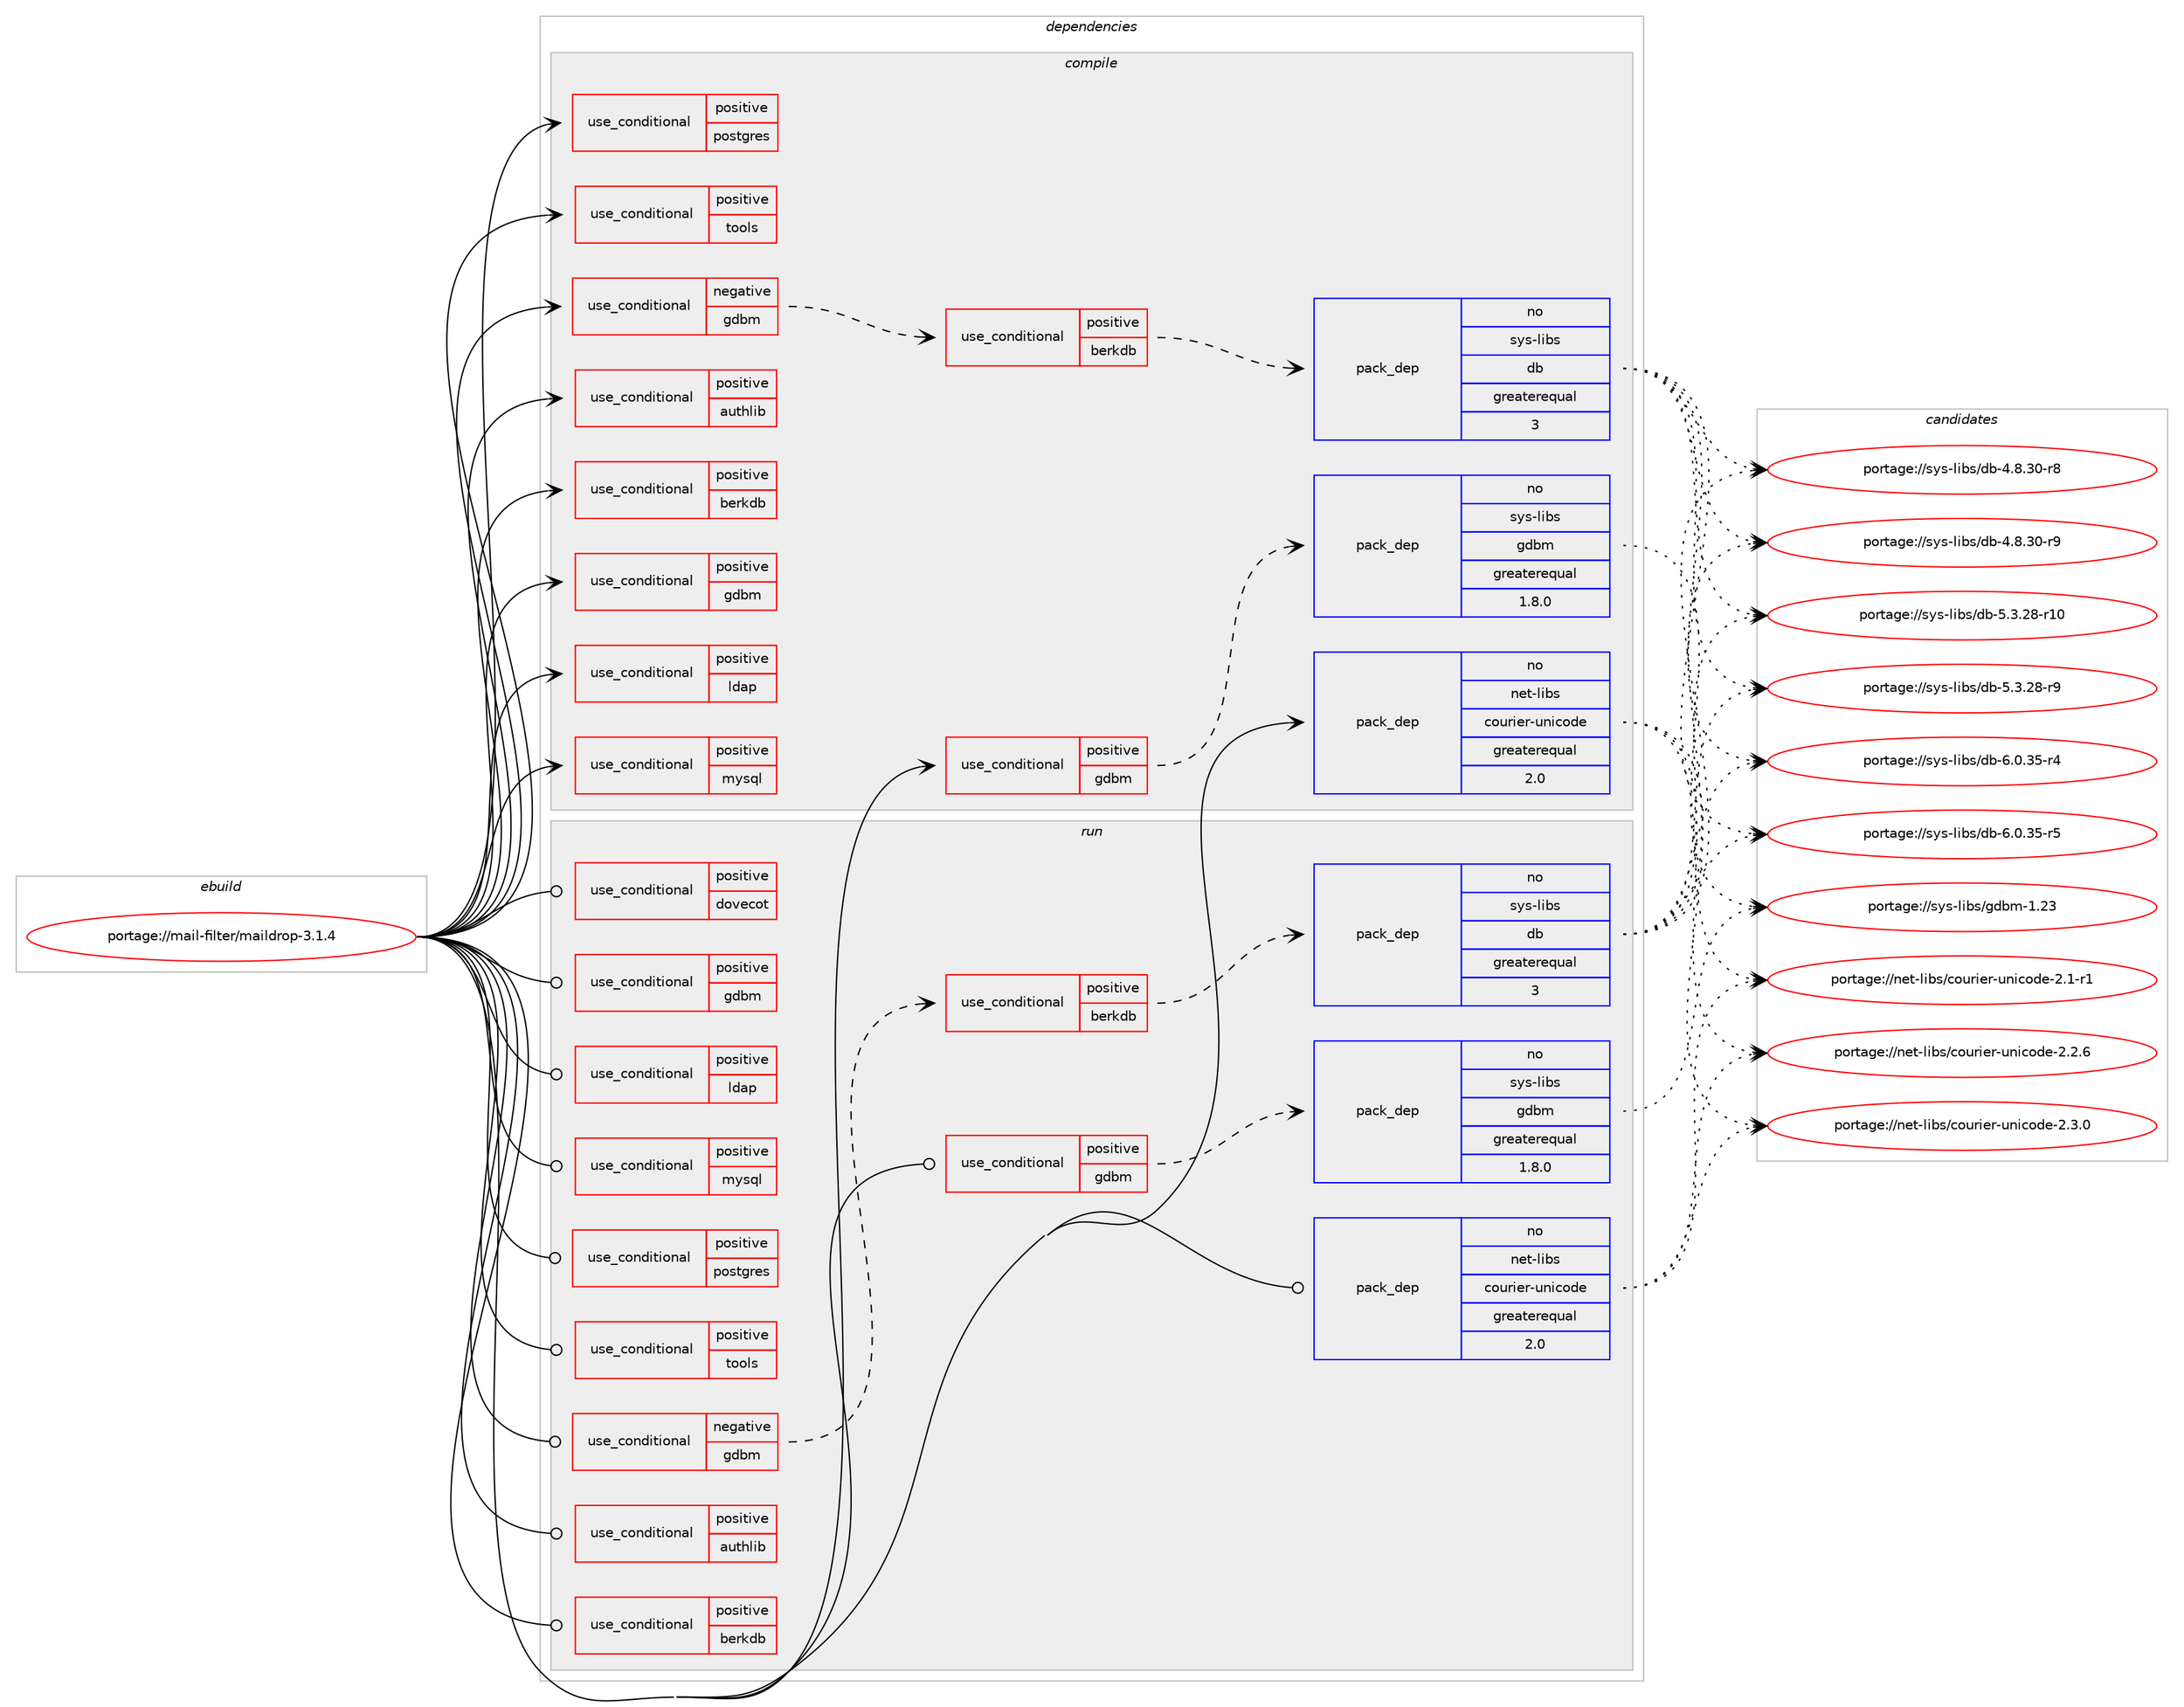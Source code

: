 digraph prolog {

# *************
# Graph options
# *************

newrank=true;
concentrate=true;
compound=true;
graph [rankdir=LR,fontname=Helvetica,fontsize=10,ranksep=1.5];#, ranksep=2.5, nodesep=0.2];
edge  [arrowhead=vee];
node  [fontname=Helvetica,fontsize=10];

# **********
# The ebuild
# **********

subgraph cluster_leftcol {
color=gray;
rank=same;
label=<<i>ebuild</i>>;
id [label="portage://mail-filter/maildrop-3.1.4", color=red, width=4, href="../mail-filter/maildrop-3.1.4.svg"];
}

# ****************
# The dependencies
# ****************

subgraph cluster_midcol {
color=gray;
label=<<i>dependencies</i>>;
subgraph cluster_compile {
fillcolor="#eeeeee";
style=filled;
label=<<i>compile</i>>;
subgraph cond68501 {
dependency146371 [label=<<TABLE BORDER="0" CELLBORDER="1" CELLSPACING="0" CELLPADDING="4"><TR><TD ROWSPAN="3" CELLPADDING="10">use_conditional</TD></TR><TR><TD>negative</TD></TR><TR><TD>gdbm</TD></TR></TABLE>>, shape=none, color=red];
subgraph cond68502 {
dependency146372 [label=<<TABLE BORDER="0" CELLBORDER="1" CELLSPACING="0" CELLPADDING="4"><TR><TD ROWSPAN="3" CELLPADDING="10">use_conditional</TD></TR><TR><TD>positive</TD></TR><TR><TD>berkdb</TD></TR></TABLE>>, shape=none, color=red];
subgraph pack75641 {
dependency146373 [label=<<TABLE BORDER="0" CELLBORDER="1" CELLSPACING="0" CELLPADDING="4" WIDTH="220"><TR><TD ROWSPAN="6" CELLPADDING="30">pack_dep</TD></TR><TR><TD WIDTH="110">no</TD></TR><TR><TD>sys-libs</TD></TR><TR><TD>db</TD></TR><TR><TD>greaterequal</TD></TR><TR><TD>3</TD></TR></TABLE>>, shape=none, color=blue];
}
dependency146372:e -> dependency146373:w [weight=20,style="dashed",arrowhead="vee"];
}
dependency146371:e -> dependency146372:w [weight=20,style="dashed",arrowhead="vee"];
}
id:e -> dependency146371:w [weight=20,style="solid",arrowhead="vee"];
subgraph cond68503 {
dependency146374 [label=<<TABLE BORDER="0" CELLBORDER="1" CELLSPACING="0" CELLPADDING="4"><TR><TD ROWSPAN="3" CELLPADDING="10">use_conditional</TD></TR><TR><TD>positive</TD></TR><TR><TD>authlib</TD></TR></TABLE>>, shape=none, color=red];
# *** BEGIN UNKNOWN DEPENDENCY TYPE (TODO) ***
# dependency146374 -> package_dependency(portage://mail-filter/maildrop-3.1.4,install,no,net-libs,courier-authlib,none,[,,],[],[])
# *** END UNKNOWN DEPENDENCY TYPE (TODO) ***

}
id:e -> dependency146374:w [weight=20,style="solid",arrowhead="vee"];
subgraph cond68504 {
dependency146375 [label=<<TABLE BORDER="0" CELLBORDER="1" CELLSPACING="0" CELLPADDING="4"><TR><TD ROWSPAN="3" CELLPADDING="10">use_conditional</TD></TR><TR><TD>positive</TD></TR><TR><TD>berkdb</TD></TR></TABLE>>, shape=none, color=red];
# *** BEGIN UNKNOWN DEPENDENCY TYPE (TODO) ***
# dependency146375 -> package_dependency(portage://mail-filter/maildrop-3.1.4,install,no,net-mail,courier-imap,none,[,,],[],[use(optenable(gdbm),none),use(optenable(berkdb),none)])
# *** END UNKNOWN DEPENDENCY TYPE (TODO) ***

}
id:e -> dependency146375:w [weight=20,style="solid",arrowhead="vee"];
subgraph cond68505 {
dependency146376 [label=<<TABLE BORDER="0" CELLBORDER="1" CELLSPACING="0" CELLPADDING="4"><TR><TD ROWSPAN="3" CELLPADDING="10">use_conditional</TD></TR><TR><TD>positive</TD></TR><TR><TD>gdbm</TD></TR></TABLE>>, shape=none, color=red];
# *** BEGIN UNKNOWN DEPENDENCY TYPE (TODO) ***
# dependency146376 -> package_dependency(portage://mail-filter/maildrop-3.1.4,install,no,net-mail,courier-imap,none,[,,],[],[use(optenable(gdbm),none),use(optenable(berkdb),none)])
# *** END UNKNOWN DEPENDENCY TYPE (TODO) ***

}
id:e -> dependency146376:w [weight=20,style="solid",arrowhead="vee"];
subgraph cond68506 {
dependency146377 [label=<<TABLE BORDER="0" CELLBORDER="1" CELLSPACING="0" CELLPADDING="4"><TR><TD ROWSPAN="3" CELLPADDING="10">use_conditional</TD></TR><TR><TD>positive</TD></TR><TR><TD>gdbm</TD></TR></TABLE>>, shape=none, color=red];
subgraph pack75642 {
dependency146378 [label=<<TABLE BORDER="0" CELLBORDER="1" CELLSPACING="0" CELLPADDING="4" WIDTH="220"><TR><TD ROWSPAN="6" CELLPADDING="30">pack_dep</TD></TR><TR><TD WIDTH="110">no</TD></TR><TR><TD>sys-libs</TD></TR><TR><TD>gdbm</TD></TR><TR><TD>greaterequal</TD></TR><TR><TD>1.8.0</TD></TR></TABLE>>, shape=none, color=blue];
}
dependency146377:e -> dependency146378:w [weight=20,style="dashed",arrowhead="vee"];
}
id:e -> dependency146377:w [weight=20,style="solid",arrowhead="vee"];
subgraph cond68507 {
dependency146379 [label=<<TABLE BORDER="0" CELLBORDER="1" CELLSPACING="0" CELLPADDING="4"><TR><TD ROWSPAN="3" CELLPADDING="10">use_conditional</TD></TR><TR><TD>positive</TD></TR><TR><TD>ldap</TD></TR></TABLE>>, shape=none, color=red];
# *** BEGIN UNKNOWN DEPENDENCY TYPE (TODO) ***
# dependency146379 -> package_dependency(portage://mail-filter/maildrop-3.1.4,install,no,net-libs,courier-authlib,none,[,,],[],[])
# *** END UNKNOWN DEPENDENCY TYPE (TODO) ***

}
id:e -> dependency146379:w [weight=20,style="solid",arrowhead="vee"];
subgraph cond68508 {
dependency146380 [label=<<TABLE BORDER="0" CELLBORDER="1" CELLSPACING="0" CELLPADDING="4"><TR><TD ROWSPAN="3" CELLPADDING="10">use_conditional</TD></TR><TR><TD>positive</TD></TR><TR><TD>mysql</TD></TR></TABLE>>, shape=none, color=red];
# *** BEGIN UNKNOWN DEPENDENCY TYPE (TODO) ***
# dependency146380 -> package_dependency(portage://mail-filter/maildrop-3.1.4,install,no,net-libs,courier-authlib,none,[,,],[],[])
# *** END UNKNOWN DEPENDENCY TYPE (TODO) ***

}
id:e -> dependency146380:w [weight=20,style="solid",arrowhead="vee"];
subgraph cond68509 {
dependency146381 [label=<<TABLE BORDER="0" CELLBORDER="1" CELLSPACING="0" CELLPADDING="4"><TR><TD ROWSPAN="3" CELLPADDING="10">use_conditional</TD></TR><TR><TD>positive</TD></TR><TR><TD>postgres</TD></TR></TABLE>>, shape=none, color=red];
# *** BEGIN UNKNOWN DEPENDENCY TYPE (TODO) ***
# dependency146381 -> package_dependency(portage://mail-filter/maildrop-3.1.4,install,no,net-libs,courier-authlib,none,[,,],[],[])
# *** END UNKNOWN DEPENDENCY TYPE (TODO) ***

}
id:e -> dependency146381:w [weight=20,style="solid",arrowhead="vee"];
subgraph cond68510 {
dependency146382 [label=<<TABLE BORDER="0" CELLBORDER="1" CELLSPACING="0" CELLPADDING="4"><TR><TD ROWSPAN="3" CELLPADDING="10">use_conditional</TD></TR><TR><TD>positive</TD></TR><TR><TD>tools</TD></TR></TABLE>>, shape=none, color=red];
# *** BEGIN UNKNOWN DEPENDENCY TYPE (TODO) ***
# dependency146382 -> package_dependency(portage://mail-filter/maildrop-3.1.4,install,weak,mail-mta,netqmail,none,[,,],[],[])
# *** END UNKNOWN DEPENDENCY TYPE (TODO) ***

# *** BEGIN UNKNOWN DEPENDENCY TYPE (TODO) ***
# dependency146382 -> package_dependency(portage://mail-filter/maildrop-3.1.4,install,weak,net-mail,courier-imap,none,[,,],[],[])
# *** END UNKNOWN DEPENDENCY TYPE (TODO) ***

}
id:e -> dependency146382:w [weight=20,style="solid",arrowhead="vee"];
# *** BEGIN UNKNOWN DEPENDENCY TYPE (TODO) ***
# id -> package_dependency(portage://mail-filter/maildrop-3.1.4,install,no,dev-libs,libpcre2,none,[,,],[],[])
# *** END UNKNOWN DEPENDENCY TYPE (TODO) ***

# *** BEGIN UNKNOWN DEPENDENCY TYPE (TODO) ***
# id -> package_dependency(portage://mail-filter/maildrop-3.1.4,install,no,net-dns,libidn2,none,[,,],any_same_slot,[])
# *** END UNKNOWN DEPENDENCY TYPE (TODO) ***

subgraph pack75643 {
dependency146383 [label=<<TABLE BORDER="0" CELLBORDER="1" CELLSPACING="0" CELLPADDING="4" WIDTH="220"><TR><TD ROWSPAN="6" CELLPADDING="30">pack_dep</TD></TR><TR><TD WIDTH="110">no</TD></TR><TR><TD>net-libs</TD></TR><TR><TD>courier-unicode</TD></TR><TR><TD>greaterequal</TD></TR><TR><TD>2.0</TD></TR></TABLE>>, shape=none, color=blue];
}
id:e -> dependency146383:w [weight=20,style="solid",arrowhead="vee"];
# *** BEGIN UNKNOWN DEPENDENCY TYPE (TODO) ***
# id -> package_dependency(portage://mail-filter/maildrop-3.1.4,install,no,net-mail,mailbase,none,[,,],[],[])
# *** END UNKNOWN DEPENDENCY TYPE (TODO) ***

# *** BEGIN UNKNOWN DEPENDENCY TYPE (TODO) ***
# id -> package_dependency(portage://mail-filter/maildrop-3.1.4,install,weak,mail-mta,courier,none,[,,],[],[])
# *** END UNKNOWN DEPENDENCY TYPE (TODO) ***

}
subgraph cluster_compileandrun {
fillcolor="#eeeeee";
style=filled;
label=<<i>compile and run</i>>;
}
subgraph cluster_run {
fillcolor="#eeeeee";
style=filled;
label=<<i>run</i>>;
subgraph cond68511 {
dependency146384 [label=<<TABLE BORDER="0" CELLBORDER="1" CELLSPACING="0" CELLPADDING="4"><TR><TD ROWSPAN="3" CELLPADDING="10">use_conditional</TD></TR><TR><TD>negative</TD></TR><TR><TD>gdbm</TD></TR></TABLE>>, shape=none, color=red];
subgraph cond68512 {
dependency146385 [label=<<TABLE BORDER="0" CELLBORDER="1" CELLSPACING="0" CELLPADDING="4"><TR><TD ROWSPAN="3" CELLPADDING="10">use_conditional</TD></TR><TR><TD>positive</TD></TR><TR><TD>berkdb</TD></TR></TABLE>>, shape=none, color=red];
subgraph pack75644 {
dependency146386 [label=<<TABLE BORDER="0" CELLBORDER="1" CELLSPACING="0" CELLPADDING="4" WIDTH="220"><TR><TD ROWSPAN="6" CELLPADDING="30">pack_dep</TD></TR><TR><TD WIDTH="110">no</TD></TR><TR><TD>sys-libs</TD></TR><TR><TD>db</TD></TR><TR><TD>greaterequal</TD></TR><TR><TD>3</TD></TR></TABLE>>, shape=none, color=blue];
}
dependency146385:e -> dependency146386:w [weight=20,style="dashed",arrowhead="vee"];
}
dependency146384:e -> dependency146385:w [weight=20,style="dashed",arrowhead="vee"];
}
id:e -> dependency146384:w [weight=20,style="solid",arrowhead="odot"];
subgraph cond68513 {
dependency146387 [label=<<TABLE BORDER="0" CELLBORDER="1" CELLSPACING="0" CELLPADDING="4"><TR><TD ROWSPAN="3" CELLPADDING="10">use_conditional</TD></TR><TR><TD>positive</TD></TR><TR><TD>authlib</TD></TR></TABLE>>, shape=none, color=red];
# *** BEGIN UNKNOWN DEPENDENCY TYPE (TODO) ***
# dependency146387 -> package_dependency(portage://mail-filter/maildrop-3.1.4,run,no,net-libs,courier-authlib,none,[,,],[],[])
# *** END UNKNOWN DEPENDENCY TYPE (TODO) ***

}
id:e -> dependency146387:w [weight=20,style="solid",arrowhead="odot"];
subgraph cond68514 {
dependency146388 [label=<<TABLE BORDER="0" CELLBORDER="1" CELLSPACING="0" CELLPADDING="4"><TR><TD ROWSPAN="3" CELLPADDING="10">use_conditional</TD></TR><TR><TD>positive</TD></TR><TR><TD>berkdb</TD></TR></TABLE>>, shape=none, color=red];
# *** BEGIN UNKNOWN DEPENDENCY TYPE (TODO) ***
# dependency146388 -> package_dependency(portage://mail-filter/maildrop-3.1.4,run,no,net-mail,courier-imap,none,[,,],[],[use(optenable(gdbm),none),use(optenable(berkdb),none)])
# *** END UNKNOWN DEPENDENCY TYPE (TODO) ***

}
id:e -> dependency146388:w [weight=20,style="solid",arrowhead="odot"];
subgraph cond68515 {
dependency146389 [label=<<TABLE BORDER="0" CELLBORDER="1" CELLSPACING="0" CELLPADDING="4"><TR><TD ROWSPAN="3" CELLPADDING="10">use_conditional</TD></TR><TR><TD>positive</TD></TR><TR><TD>dovecot</TD></TR></TABLE>>, shape=none, color=red];
# *** BEGIN UNKNOWN DEPENDENCY TYPE (TODO) ***
# dependency146389 -> package_dependency(portage://mail-filter/maildrop-3.1.4,run,no,net-mail,dovecot,none,[,,],[],[])
# *** END UNKNOWN DEPENDENCY TYPE (TODO) ***

}
id:e -> dependency146389:w [weight=20,style="solid",arrowhead="odot"];
subgraph cond68516 {
dependency146390 [label=<<TABLE BORDER="0" CELLBORDER="1" CELLSPACING="0" CELLPADDING="4"><TR><TD ROWSPAN="3" CELLPADDING="10">use_conditional</TD></TR><TR><TD>positive</TD></TR><TR><TD>gdbm</TD></TR></TABLE>>, shape=none, color=red];
# *** BEGIN UNKNOWN DEPENDENCY TYPE (TODO) ***
# dependency146390 -> package_dependency(portage://mail-filter/maildrop-3.1.4,run,no,net-mail,courier-imap,none,[,,],[],[use(optenable(gdbm),none),use(optenable(berkdb),none)])
# *** END UNKNOWN DEPENDENCY TYPE (TODO) ***

}
id:e -> dependency146390:w [weight=20,style="solid",arrowhead="odot"];
subgraph cond68517 {
dependency146391 [label=<<TABLE BORDER="0" CELLBORDER="1" CELLSPACING="0" CELLPADDING="4"><TR><TD ROWSPAN="3" CELLPADDING="10">use_conditional</TD></TR><TR><TD>positive</TD></TR><TR><TD>gdbm</TD></TR></TABLE>>, shape=none, color=red];
subgraph pack75645 {
dependency146392 [label=<<TABLE BORDER="0" CELLBORDER="1" CELLSPACING="0" CELLPADDING="4" WIDTH="220"><TR><TD ROWSPAN="6" CELLPADDING="30">pack_dep</TD></TR><TR><TD WIDTH="110">no</TD></TR><TR><TD>sys-libs</TD></TR><TR><TD>gdbm</TD></TR><TR><TD>greaterequal</TD></TR><TR><TD>1.8.0</TD></TR></TABLE>>, shape=none, color=blue];
}
dependency146391:e -> dependency146392:w [weight=20,style="dashed",arrowhead="vee"];
}
id:e -> dependency146391:w [weight=20,style="solid",arrowhead="odot"];
subgraph cond68518 {
dependency146393 [label=<<TABLE BORDER="0" CELLBORDER="1" CELLSPACING="0" CELLPADDING="4"><TR><TD ROWSPAN="3" CELLPADDING="10">use_conditional</TD></TR><TR><TD>positive</TD></TR><TR><TD>ldap</TD></TR></TABLE>>, shape=none, color=red];
# *** BEGIN UNKNOWN DEPENDENCY TYPE (TODO) ***
# dependency146393 -> package_dependency(portage://mail-filter/maildrop-3.1.4,run,no,net-libs,courier-authlib,none,[,,],[],[])
# *** END UNKNOWN DEPENDENCY TYPE (TODO) ***

}
id:e -> dependency146393:w [weight=20,style="solid",arrowhead="odot"];
subgraph cond68519 {
dependency146394 [label=<<TABLE BORDER="0" CELLBORDER="1" CELLSPACING="0" CELLPADDING="4"><TR><TD ROWSPAN="3" CELLPADDING="10">use_conditional</TD></TR><TR><TD>positive</TD></TR><TR><TD>mysql</TD></TR></TABLE>>, shape=none, color=red];
# *** BEGIN UNKNOWN DEPENDENCY TYPE (TODO) ***
# dependency146394 -> package_dependency(portage://mail-filter/maildrop-3.1.4,run,no,net-libs,courier-authlib,none,[,,],[],[])
# *** END UNKNOWN DEPENDENCY TYPE (TODO) ***

}
id:e -> dependency146394:w [weight=20,style="solid",arrowhead="odot"];
subgraph cond68520 {
dependency146395 [label=<<TABLE BORDER="0" CELLBORDER="1" CELLSPACING="0" CELLPADDING="4"><TR><TD ROWSPAN="3" CELLPADDING="10">use_conditional</TD></TR><TR><TD>positive</TD></TR><TR><TD>postgres</TD></TR></TABLE>>, shape=none, color=red];
# *** BEGIN UNKNOWN DEPENDENCY TYPE (TODO) ***
# dependency146395 -> package_dependency(portage://mail-filter/maildrop-3.1.4,run,no,net-libs,courier-authlib,none,[,,],[],[])
# *** END UNKNOWN DEPENDENCY TYPE (TODO) ***

}
id:e -> dependency146395:w [weight=20,style="solid",arrowhead="odot"];
subgraph cond68521 {
dependency146396 [label=<<TABLE BORDER="0" CELLBORDER="1" CELLSPACING="0" CELLPADDING="4"><TR><TD ROWSPAN="3" CELLPADDING="10">use_conditional</TD></TR><TR><TD>positive</TD></TR><TR><TD>tools</TD></TR></TABLE>>, shape=none, color=red];
# *** BEGIN UNKNOWN DEPENDENCY TYPE (TODO) ***
# dependency146396 -> package_dependency(portage://mail-filter/maildrop-3.1.4,run,weak,mail-mta,netqmail,none,[,,],[],[])
# *** END UNKNOWN DEPENDENCY TYPE (TODO) ***

# *** BEGIN UNKNOWN DEPENDENCY TYPE (TODO) ***
# dependency146396 -> package_dependency(portage://mail-filter/maildrop-3.1.4,run,weak,net-mail,courier-imap,none,[,,],[],[])
# *** END UNKNOWN DEPENDENCY TYPE (TODO) ***

}
id:e -> dependency146396:w [weight=20,style="solid",arrowhead="odot"];
# *** BEGIN UNKNOWN DEPENDENCY TYPE (TODO) ***
# id -> package_dependency(portage://mail-filter/maildrop-3.1.4,run,no,dev-lang,perl,none,[,,],[],[])
# *** END UNKNOWN DEPENDENCY TYPE (TODO) ***

# *** BEGIN UNKNOWN DEPENDENCY TYPE (TODO) ***
# id -> package_dependency(portage://mail-filter/maildrop-3.1.4,run,no,dev-libs,libpcre2,none,[,,],[],[])
# *** END UNKNOWN DEPENDENCY TYPE (TODO) ***

# *** BEGIN UNKNOWN DEPENDENCY TYPE (TODO) ***
# id -> package_dependency(portage://mail-filter/maildrop-3.1.4,run,no,net-dns,libidn2,none,[,,],any_same_slot,[])
# *** END UNKNOWN DEPENDENCY TYPE (TODO) ***

subgraph pack75646 {
dependency146397 [label=<<TABLE BORDER="0" CELLBORDER="1" CELLSPACING="0" CELLPADDING="4" WIDTH="220"><TR><TD ROWSPAN="6" CELLPADDING="30">pack_dep</TD></TR><TR><TD WIDTH="110">no</TD></TR><TR><TD>net-libs</TD></TR><TR><TD>courier-unicode</TD></TR><TR><TD>greaterequal</TD></TR><TR><TD>2.0</TD></TR></TABLE>>, shape=none, color=blue];
}
id:e -> dependency146397:w [weight=20,style="solid",arrowhead="odot"];
# *** BEGIN UNKNOWN DEPENDENCY TYPE (TODO) ***
# id -> package_dependency(portage://mail-filter/maildrop-3.1.4,run,no,net-mail,mailbase,none,[,,],[],[])
# *** END UNKNOWN DEPENDENCY TYPE (TODO) ***

# *** BEGIN UNKNOWN DEPENDENCY TYPE (TODO) ***
# id -> package_dependency(portage://mail-filter/maildrop-3.1.4,run,weak,mail-mta,courier,none,[,,],[],[])
# *** END UNKNOWN DEPENDENCY TYPE (TODO) ***

}
}

# **************
# The candidates
# **************

subgraph cluster_choices {
rank=same;
color=gray;
label=<<i>candidates</i>>;

subgraph choice75641 {
color=black;
nodesep=1;
choice11512111545108105981154710098455246564651484511456 [label="portage://sys-libs/db-4.8.30-r8", color=red, width=4,href="../sys-libs/db-4.8.30-r8.svg"];
choice11512111545108105981154710098455246564651484511457 [label="portage://sys-libs/db-4.8.30-r9", color=red, width=4,href="../sys-libs/db-4.8.30-r9.svg"];
choice1151211154510810598115471009845534651465056451144948 [label="portage://sys-libs/db-5.3.28-r10", color=red, width=4,href="../sys-libs/db-5.3.28-r10.svg"];
choice11512111545108105981154710098455346514650564511457 [label="portage://sys-libs/db-5.3.28-r9", color=red, width=4,href="../sys-libs/db-5.3.28-r9.svg"];
choice11512111545108105981154710098455446484651534511452 [label="portage://sys-libs/db-6.0.35-r4", color=red, width=4,href="../sys-libs/db-6.0.35-r4.svg"];
choice11512111545108105981154710098455446484651534511453 [label="portage://sys-libs/db-6.0.35-r5", color=red, width=4,href="../sys-libs/db-6.0.35-r5.svg"];
dependency146373:e -> choice11512111545108105981154710098455246564651484511456:w [style=dotted,weight="100"];
dependency146373:e -> choice11512111545108105981154710098455246564651484511457:w [style=dotted,weight="100"];
dependency146373:e -> choice1151211154510810598115471009845534651465056451144948:w [style=dotted,weight="100"];
dependency146373:e -> choice11512111545108105981154710098455346514650564511457:w [style=dotted,weight="100"];
dependency146373:e -> choice11512111545108105981154710098455446484651534511452:w [style=dotted,weight="100"];
dependency146373:e -> choice11512111545108105981154710098455446484651534511453:w [style=dotted,weight="100"];
}
subgraph choice75642 {
color=black;
nodesep=1;
choice115121115451081059811547103100981094549465051 [label="portage://sys-libs/gdbm-1.23", color=red, width=4,href="../sys-libs/gdbm-1.23.svg"];
dependency146378:e -> choice115121115451081059811547103100981094549465051:w [style=dotted,weight="100"];
}
subgraph choice75643 {
color=black;
nodesep=1;
choice110101116451081059811547991111171141051011144511711010599111100101455046494511449 [label="portage://net-libs/courier-unicode-2.1-r1", color=red, width=4,href="../net-libs/courier-unicode-2.1-r1.svg"];
choice110101116451081059811547991111171141051011144511711010599111100101455046504654 [label="portage://net-libs/courier-unicode-2.2.6", color=red, width=4,href="../net-libs/courier-unicode-2.2.6.svg"];
choice110101116451081059811547991111171141051011144511711010599111100101455046514648 [label="portage://net-libs/courier-unicode-2.3.0", color=red, width=4,href="../net-libs/courier-unicode-2.3.0.svg"];
dependency146383:e -> choice110101116451081059811547991111171141051011144511711010599111100101455046494511449:w [style=dotted,weight="100"];
dependency146383:e -> choice110101116451081059811547991111171141051011144511711010599111100101455046504654:w [style=dotted,weight="100"];
dependency146383:e -> choice110101116451081059811547991111171141051011144511711010599111100101455046514648:w [style=dotted,weight="100"];
}
subgraph choice75644 {
color=black;
nodesep=1;
choice11512111545108105981154710098455246564651484511456 [label="portage://sys-libs/db-4.8.30-r8", color=red, width=4,href="../sys-libs/db-4.8.30-r8.svg"];
choice11512111545108105981154710098455246564651484511457 [label="portage://sys-libs/db-4.8.30-r9", color=red, width=4,href="../sys-libs/db-4.8.30-r9.svg"];
choice1151211154510810598115471009845534651465056451144948 [label="portage://sys-libs/db-5.3.28-r10", color=red, width=4,href="../sys-libs/db-5.3.28-r10.svg"];
choice11512111545108105981154710098455346514650564511457 [label="portage://sys-libs/db-5.3.28-r9", color=red, width=4,href="../sys-libs/db-5.3.28-r9.svg"];
choice11512111545108105981154710098455446484651534511452 [label="portage://sys-libs/db-6.0.35-r4", color=red, width=4,href="../sys-libs/db-6.0.35-r4.svg"];
choice11512111545108105981154710098455446484651534511453 [label="portage://sys-libs/db-6.0.35-r5", color=red, width=4,href="../sys-libs/db-6.0.35-r5.svg"];
dependency146386:e -> choice11512111545108105981154710098455246564651484511456:w [style=dotted,weight="100"];
dependency146386:e -> choice11512111545108105981154710098455246564651484511457:w [style=dotted,weight="100"];
dependency146386:e -> choice1151211154510810598115471009845534651465056451144948:w [style=dotted,weight="100"];
dependency146386:e -> choice11512111545108105981154710098455346514650564511457:w [style=dotted,weight="100"];
dependency146386:e -> choice11512111545108105981154710098455446484651534511452:w [style=dotted,weight="100"];
dependency146386:e -> choice11512111545108105981154710098455446484651534511453:w [style=dotted,weight="100"];
}
subgraph choice75645 {
color=black;
nodesep=1;
choice115121115451081059811547103100981094549465051 [label="portage://sys-libs/gdbm-1.23", color=red, width=4,href="../sys-libs/gdbm-1.23.svg"];
dependency146392:e -> choice115121115451081059811547103100981094549465051:w [style=dotted,weight="100"];
}
subgraph choice75646 {
color=black;
nodesep=1;
choice110101116451081059811547991111171141051011144511711010599111100101455046494511449 [label="portage://net-libs/courier-unicode-2.1-r1", color=red, width=4,href="../net-libs/courier-unicode-2.1-r1.svg"];
choice110101116451081059811547991111171141051011144511711010599111100101455046504654 [label="portage://net-libs/courier-unicode-2.2.6", color=red, width=4,href="../net-libs/courier-unicode-2.2.6.svg"];
choice110101116451081059811547991111171141051011144511711010599111100101455046514648 [label="portage://net-libs/courier-unicode-2.3.0", color=red, width=4,href="../net-libs/courier-unicode-2.3.0.svg"];
dependency146397:e -> choice110101116451081059811547991111171141051011144511711010599111100101455046494511449:w [style=dotted,weight="100"];
dependency146397:e -> choice110101116451081059811547991111171141051011144511711010599111100101455046504654:w [style=dotted,weight="100"];
dependency146397:e -> choice110101116451081059811547991111171141051011144511711010599111100101455046514648:w [style=dotted,weight="100"];
}
}

}

